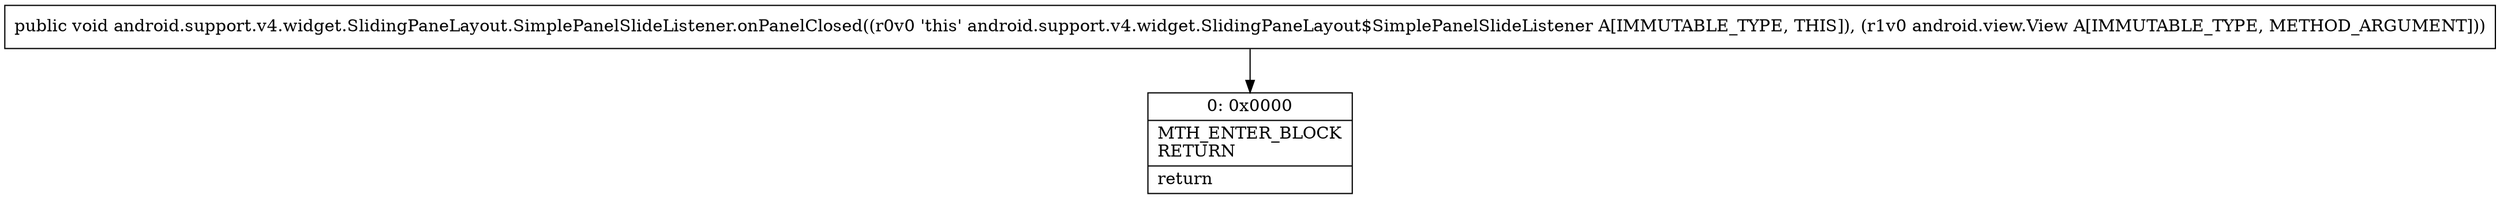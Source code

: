 digraph "CFG forandroid.support.v4.widget.SlidingPaneLayout.SimplePanelSlideListener.onPanelClosed(Landroid\/view\/View;)V" {
Node_0 [shape=record,label="{0\:\ 0x0000|MTH_ENTER_BLOCK\lRETURN\l|return\l}"];
MethodNode[shape=record,label="{public void android.support.v4.widget.SlidingPaneLayout.SimplePanelSlideListener.onPanelClosed((r0v0 'this' android.support.v4.widget.SlidingPaneLayout$SimplePanelSlideListener A[IMMUTABLE_TYPE, THIS]), (r1v0 android.view.View A[IMMUTABLE_TYPE, METHOD_ARGUMENT])) }"];
MethodNode -> Node_0;
}

